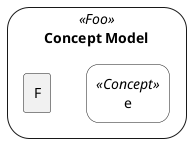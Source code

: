 {
  "sha1": "8d0lksxgtlepadz6onxibswy98co3xa",
  "insertion": {
    "when": "2024-05-30T20:48:21.394Z",
    "user": "plantuml@gmail.com"
  }
}
@startuml
skinparam rectangle {
    roundCorner<<Concept>> 25
    roundCorner<<Foo>> 45
    backgroundColor<<Concept>> White
}

rectangle "Concept Model" <<Foo>> {
	rectangle "e" <<Concept>> as e
	rectangle "F"
}
@enduml

